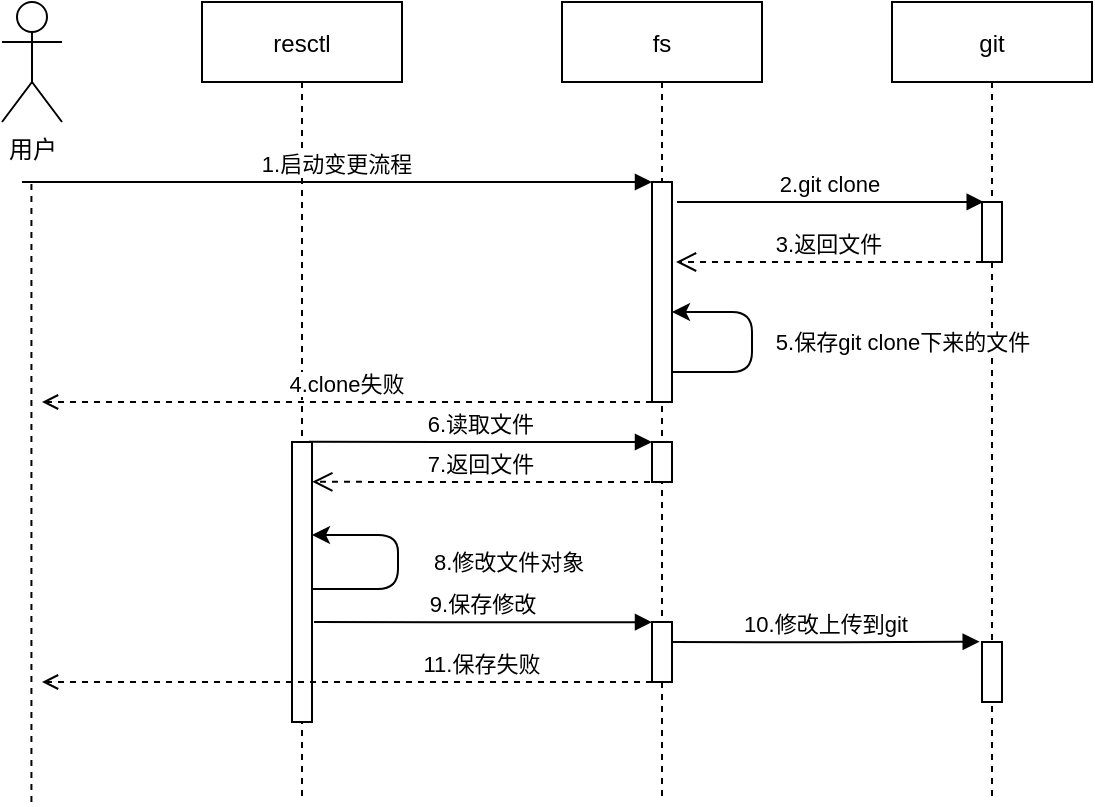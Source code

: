 <mxfile version="14.9.7" type="github">
  <diagram id="kgpKYQtTHZ0yAKxKKP6v" name="Page-1">
    <mxGraphModel dx="582" dy="663" grid="1" gridSize="10" guides="1" tooltips="1" connect="1" arrows="1" fold="1" page="1" pageScale="1" pageWidth="850" pageHeight="1100" math="0" shadow="0">
      <root>
        <mxCell id="0" />
        <mxCell id="1" parent="0" />
        <mxCell id="3nuBFxr9cyL0pnOWT2aG-1" value="resctl" style="shape=umlLifeline;perimeter=lifelinePerimeter;container=1;collapsible=0;recursiveResize=0;rounded=0;shadow=0;strokeWidth=1;" parent="1" vertex="1">
          <mxGeometry x="120" y="80" width="100" height="400" as="geometry" />
        </mxCell>
        <mxCell id="N36mtjdbT1QkHa601l1j-33" value="" style="points=[];perimeter=orthogonalPerimeter;rounded=0;shadow=0;strokeWidth=1;" vertex="1" parent="3nuBFxr9cyL0pnOWT2aG-1">
          <mxGeometry x="45" y="220" width="10" height="140" as="geometry" />
        </mxCell>
        <mxCell id="N36mtjdbT1QkHa601l1j-37" value="" style="edgeStyle=segmentEdgeStyle;endArrow=classic;html=1;" edge="1" parent="3nuBFxr9cyL0pnOWT2aG-1">
          <mxGeometry width="50" height="50" relative="1" as="geometry">
            <mxPoint x="55" y="293.49" as="sourcePoint" />
            <mxPoint x="55" y="266.49" as="targetPoint" />
            <Array as="points">
              <mxPoint x="98" y="293.49" />
              <mxPoint x="98" y="266.49" />
            </Array>
          </mxGeometry>
        </mxCell>
        <mxCell id="N36mtjdbT1QkHa601l1j-38" value="&amp;nbsp; 8.修改文件对象" style="edgeLabel;html=1;align=center;verticalAlign=middle;resizable=0;points=[];" vertex="1" connectable="0" parent="N36mtjdbT1QkHa601l1j-37">
          <mxGeometry x="-0.013" y="1" relative="1" as="geometry">
            <mxPoint x="53" y="-1" as="offset" />
          </mxGeometry>
        </mxCell>
        <mxCell id="3nuBFxr9cyL0pnOWT2aG-5" value="fs" style="shape=umlLifeline;perimeter=lifelinePerimeter;container=1;collapsible=0;recursiveResize=0;rounded=0;shadow=0;strokeWidth=1;" parent="1" vertex="1">
          <mxGeometry x="300" y="80" width="100" height="400" as="geometry" />
        </mxCell>
        <mxCell id="N36mtjdbT1QkHa601l1j-8" value="用户" style="shape=umlActor;verticalLabelPosition=bottom;verticalAlign=top;html=1;outlineConnect=0;" vertex="1" parent="1">
          <mxGeometry x="20" y="80" width="30" height="60" as="geometry" />
        </mxCell>
        <mxCell id="N36mtjdbT1QkHa601l1j-14" value="3.返回文件" style="verticalAlign=bottom;endArrow=open;dashed=1;endSize=8;shadow=0;strokeWidth=1;" edge="1" parent="1" source="N36mtjdbT1QkHa601l1j-23">
          <mxGeometry relative="1" as="geometry">
            <mxPoint x="357" y="210" as="targetPoint" />
            <mxPoint x="420" y="229.71" as="sourcePoint" />
            <Array as="points">
              <mxPoint x="410" y="210" />
            </Array>
          </mxGeometry>
        </mxCell>
        <mxCell id="N36mtjdbT1QkHa601l1j-18" value="" style="endArrow=none;dashed=1;html=1;" edge="1" parent="1">
          <mxGeometry width="50" height="50" relative="1" as="geometry">
            <mxPoint x="34.71" y="480" as="sourcePoint" />
            <mxPoint x="34.71" y="170" as="targetPoint" />
          </mxGeometry>
        </mxCell>
        <mxCell id="N36mtjdbT1QkHa601l1j-19" value="1.启动变更流程" style="verticalAlign=bottom;endArrow=block;shadow=0;strokeWidth=1;" edge="1" parent="1" target="N36mtjdbT1QkHa601l1j-15">
          <mxGeometry relative="1" as="geometry">
            <mxPoint x="30" y="170" as="sourcePoint" />
            <mxPoint x="215" y="170" as="targetPoint" />
          </mxGeometry>
        </mxCell>
        <mxCell id="N36mtjdbT1QkHa601l1j-15" value="" style="points=[];perimeter=orthogonalPerimeter;rounded=0;shadow=0;strokeWidth=1;" vertex="1" parent="1">
          <mxGeometry x="345" y="170" width="10" height="110" as="geometry" />
        </mxCell>
        <mxCell id="N36mtjdbT1QkHa601l1j-21" value="git" style="shape=umlLifeline;perimeter=lifelinePerimeter;container=1;collapsible=0;recursiveResize=0;rounded=0;shadow=0;strokeWidth=1;" vertex="1" parent="1">
          <mxGeometry x="465" y="80" width="100" height="400" as="geometry" />
        </mxCell>
        <mxCell id="N36mtjdbT1QkHa601l1j-42" value="" style="points=[];perimeter=orthogonalPerimeter;rounded=0;shadow=0;strokeWidth=1;" vertex="1" parent="N36mtjdbT1QkHa601l1j-21">
          <mxGeometry x="45" y="320" width="10" height="30" as="geometry" />
        </mxCell>
        <mxCell id="N36mtjdbT1QkHa601l1j-22" value="2.git clone" style="verticalAlign=bottom;endArrow=block;shadow=0;strokeWidth=1;entryX=0.086;entryY=-0.001;entryDx=0;entryDy=0;entryPerimeter=0;" edge="1" parent="1" target="N36mtjdbT1QkHa601l1j-23">
          <mxGeometry relative="1" as="geometry">
            <mxPoint x="357.5" y="180" as="sourcePoint" />
            <mxPoint x="472.5" y="180" as="targetPoint" />
          </mxGeometry>
        </mxCell>
        <mxCell id="N36mtjdbT1QkHa601l1j-23" value="" style="points=[];perimeter=orthogonalPerimeter;rounded=0;shadow=0;strokeWidth=1;" vertex="1" parent="1">
          <mxGeometry x="510" y="180" width="10" height="30" as="geometry" />
        </mxCell>
        <mxCell id="N36mtjdbT1QkHa601l1j-29" value="" style="edgeStyle=segmentEdgeStyle;endArrow=classic;html=1;" edge="1" parent="1">
          <mxGeometry width="50" height="50" relative="1" as="geometry">
            <mxPoint x="355" y="264.99" as="sourcePoint" />
            <mxPoint x="355" y="234.99" as="targetPoint" />
            <Array as="points">
              <mxPoint x="395" y="264.99" />
              <mxPoint x="395" y="234.99" />
            </Array>
          </mxGeometry>
        </mxCell>
        <mxCell id="N36mtjdbT1QkHa601l1j-30" value="5.保存git clone下来的文件" style="edgeLabel;html=1;align=center;verticalAlign=middle;resizable=0;points=[];" vertex="1" connectable="0" parent="N36mtjdbT1QkHa601l1j-29">
          <mxGeometry x="-0.013" y="1" relative="1" as="geometry">
            <mxPoint x="76" y="-1" as="offset" />
          </mxGeometry>
        </mxCell>
        <mxCell id="N36mtjdbT1QkHa601l1j-32" value="4.clone失败" style="verticalAlign=bottom;endArrow=open;shadow=0;strokeWidth=1;dashed=1;" edge="1" parent="1">
          <mxGeometry relative="1" as="geometry">
            <mxPoint x="345" y="280" as="sourcePoint" />
            <mxPoint x="40" y="280" as="targetPoint" />
          </mxGeometry>
        </mxCell>
        <mxCell id="N36mtjdbT1QkHa601l1j-34" value="" style="points=[];perimeter=orthogonalPerimeter;rounded=0;shadow=0;strokeWidth=1;" vertex="1" parent="1">
          <mxGeometry x="345" y="300" width="10" height="20" as="geometry" />
        </mxCell>
        <mxCell id="N36mtjdbT1QkHa601l1j-35" value="6.读取文件" style="verticalAlign=bottom;endArrow=block;shadow=0;strokeWidth=1;exitX=0.843;exitY=-0.001;exitDx=0;exitDy=0;exitPerimeter=0;" edge="1" parent="1" source="N36mtjdbT1QkHa601l1j-33">
          <mxGeometry relative="1" as="geometry">
            <mxPoint x="180" y="300" as="sourcePoint" />
            <mxPoint x="345" y="300" as="targetPoint" />
            <Array as="points">
              <mxPoint x="250" y="300" />
            </Array>
          </mxGeometry>
        </mxCell>
        <mxCell id="N36mtjdbT1QkHa601l1j-36" value="7.返回文件" style="verticalAlign=bottom;endArrow=open;dashed=1;endSize=8;shadow=0;strokeWidth=1;entryX=1.014;entryY=0.142;entryDx=0;entryDy=0;entryPerimeter=0;" edge="1" parent="1" target="N36mtjdbT1QkHa601l1j-33">
          <mxGeometry relative="1" as="geometry">
            <mxPoint x="180" y="320" as="targetPoint" />
            <mxPoint x="344" y="320" as="sourcePoint" />
            <Array as="points">
              <mxPoint x="233" y="320" />
            </Array>
          </mxGeometry>
        </mxCell>
        <mxCell id="N36mtjdbT1QkHa601l1j-39" value="" style="points=[];perimeter=orthogonalPerimeter;rounded=0;shadow=0;strokeWidth=1;" vertex="1" parent="1">
          <mxGeometry x="345" y="390" width="10" height="30" as="geometry" />
        </mxCell>
        <mxCell id="N36mtjdbT1QkHa601l1j-40" value="9.保存修改" style="verticalAlign=bottom;endArrow=block;shadow=0;strokeWidth=1;" edge="1" parent="1">
          <mxGeometry relative="1" as="geometry">
            <mxPoint x="176" y="390" as="sourcePoint" />
            <mxPoint x="345" y="390.11" as="targetPoint" />
            <Array as="points">
              <mxPoint x="250" y="390.11" />
            </Array>
          </mxGeometry>
        </mxCell>
        <mxCell id="N36mtjdbT1QkHa601l1j-41" value="10.修改上传到git" style="verticalAlign=bottom;endArrow=block;shadow=0;strokeWidth=1;entryX=-0.114;entryY=-0.005;entryDx=0;entryDy=0;entryPerimeter=0;" edge="1" parent="1" target="N36mtjdbT1QkHa601l1j-42">
          <mxGeometry relative="1" as="geometry">
            <mxPoint x="355" y="400" as="sourcePoint" />
            <mxPoint x="500" y="400" as="targetPoint" />
            <Array as="points">
              <mxPoint x="429" y="400.11" />
            </Array>
          </mxGeometry>
        </mxCell>
        <mxCell id="N36mtjdbT1QkHa601l1j-43" value="11.保存失败" style="verticalAlign=bottom;endArrow=open;shadow=0;strokeWidth=1;dashed=1;" edge="1" parent="1">
          <mxGeometry x="-0.443" relative="1" as="geometry">
            <mxPoint x="345" y="420" as="sourcePoint" />
            <mxPoint x="40" y="420" as="targetPoint" />
            <mxPoint as="offset" />
          </mxGeometry>
        </mxCell>
      </root>
    </mxGraphModel>
  </diagram>
</mxfile>
